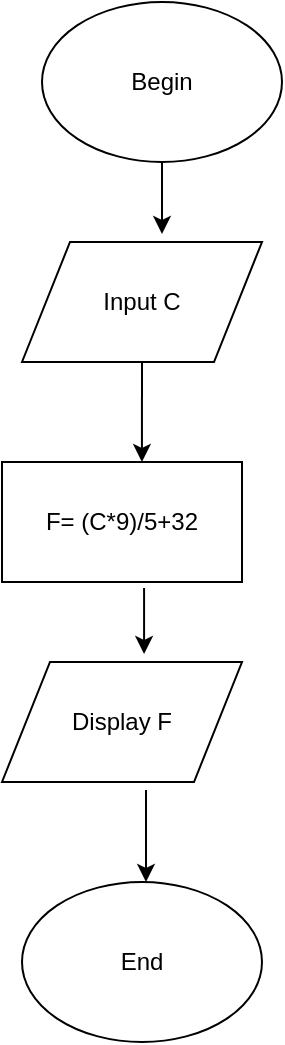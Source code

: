 <mxfile version="13.0.2" type="google"><diagram id="C5RBs43oDa-KdzZeNtuy" name="Page-1"><mxGraphModel dx="868" dy="482" grid="1" gridSize="10" guides="1" tooltips="1" connect="1" arrows="1" fold="1" page="1" pageScale="1" pageWidth="827" pageHeight="1169" math="0" shadow="0"><root><mxCell id="WIyWlLk6GJQsqaUBKTNV-0"/><mxCell id="WIyWlLk6GJQsqaUBKTNV-1" parent="WIyWlLk6GJQsqaUBKTNV-0"/><mxCell id="1X9TX271SZWxXX_YuKXW-0" value="Begin&lt;br&gt;" style="ellipse;whiteSpace=wrap;html=1;" vertex="1" parent="WIyWlLk6GJQsqaUBKTNV-1"><mxGeometry x="260" y="40" width="120" height="80" as="geometry"/></mxCell><mxCell id="1X9TX271SZWxXX_YuKXW-1" value="Input C" style="shape=parallelogram;perimeter=parallelogramPerimeter;whiteSpace=wrap;html=1;" vertex="1" parent="WIyWlLk6GJQsqaUBKTNV-1"><mxGeometry x="250" y="160" width="120" height="60" as="geometry"/></mxCell><mxCell id="1X9TX271SZWxXX_YuKXW-2" value="F= (C*9)/5+32" style="rounded=0;whiteSpace=wrap;html=1;" vertex="1" parent="WIyWlLk6GJQsqaUBKTNV-1"><mxGeometry x="240" y="270" width="120" height="60" as="geometry"/></mxCell><mxCell id="1X9TX271SZWxXX_YuKXW-3" value="Display F" style="shape=parallelogram;perimeter=parallelogramPerimeter;whiteSpace=wrap;html=1;" vertex="1" parent="WIyWlLk6GJQsqaUBKTNV-1"><mxGeometry x="240" y="370" width="120" height="60" as="geometry"/></mxCell><mxCell id="1X9TX271SZWxXX_YuKXW-4" value="End&lt;br&gt;" style="ellipse;whiteSpace=wrap;html=1;" vertex="1" parent="WIyWlLk6GJQsqaUBKTNV-1"><mxGeometry x="250" y="480" width="120" height="80" as="geometry"/></mxCell><mxCell id="1X9TX271SZWxXX_YuKXW-9" value="" style="endArrow=classic;html=1;exitX=0.5;exitY=1;exitDx=0;exitDy=0;" edge="1" parent="WIyWlLk6GJQsqaUBKTNV-1" source="1X9TX271SZWxXX_YuKXW-0"><mxGeometry width="50" height="50" relative="1" as="geometry"><mxPoint x="390" y="280" as="sourcePoint"/><mxPoint x="320" y="156" as="targetPoint"/></mxGeometry></mxCell><mxCell id="1X9TX271SZWxXX_YuKXW-10" value="" style="endArrow=classic;html=1;exitX=0.5;exitY=1;exitDx=0;exitDy=0;entryX=0.583;entryY=0;entryDx=0;entryDy=0;entryPerimeter=0;" edge="1" parent="WIyWlLk6GJQsqaUBKTNV-1" source="1X9TX271SZWxXX_YuKXW-1" target="1X9TX271SZWxXX_YuKXW-2"><mxGeometry width="50" height="50" relative="1" as="geometry"><mxPoint x="390" y="380" as="sourcePoint"/><mxPoint x="440" y="330" as="targetPoint"/></mxGeometry></mxCell><mxCell id="1X9TX271SZWxXX_YuKXW-11" value="" style="endArrow=classic;html=1;exitX=0.592;exitY=1.05;exitDx=0;exitDy=0;exitPerimeter=0;entryX=0.592;entryY=-0.067;entryDx=0;entryDy=0;entryPerimeter=0;" edge="1" parent="WIyWlLk6GJQsqaUBKTNV-1" source="1X9TX271SZWxXX_YuKXW-2" target="1X9TX271SZWxXX_YuKXW-3"><mxGeometry width="50" height="50" relative="1" as="geometry"><mxPoint x="390" y="480" as="sourcePoint"/><mxPoint x="440" y="430" as="targetPoint"/></mxGeometry></mxCell><mxCell id="1X9TX271SZWxXX_YuKXW-12" value="" style="endArrow=classic;html=1;exitX=0.6;exitY=1.067;exitDx=0;exitDy=0;exitPerimeter=0;" edge="1" parent="WIyWlLk6GJQsqaUBKTNV-1" source="1X9TX271SZWxXX_YuKXW-3"><mxGeometry width="50" height="50" relative="1" as="geometry"><mxPoint x="270" y="510" as="sourcePoint"/><mxPoint x="312" y="480" as="targetPoint"/></mxGeometry></mxCell></root></mxGraphModel></diagram></mxfile>
